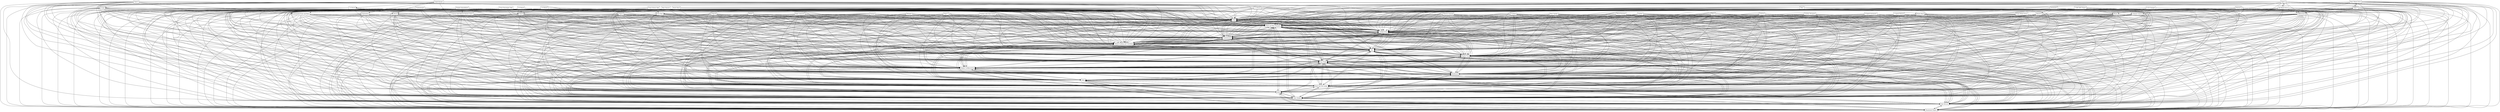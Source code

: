 digraph{
graph [rankdir=TB];
node [shape=box];
edge [arrowhead=normal];
0[label="Front",]
1[label="Petrol",]
2[label="1-6 Petrol",]
3[label="Front Passenger Side",]
4[label="Halogen",]
5[label="Automated Front and Rear",]
6[label="Front Driver Side",]
7[label="Cushion",]
8[label="1-8 Diesel",]
9[label="Differential",]
10[label="Front and Rear Bumpers",]
11[label="Engine Immobilizer",]
12[label="Windshield Wipers",]
13[label="2 DIN MP3 Player",]
14[label="2-0 Diesel",]
15[label="Music",]
16[label="Type A",]
17[label="Side Mirrors",]
18[label="Type D",]
19[label="Glass Holder",]
20[label="Type B",]
21[label="Type C",]
22[label="Body",]
23[label="Rear Wheel Drive",]
24[label="Turbocharger",]
25[label="Rain Sensors",]
26[label="Notch Back",]
27[label="Coupe",]
28[label="Body Coloured",]
29[label="Aspiration",]
30[label="Cushion with Seat Covers",]
31[label="Head and Tail Lamps",]
32[label="Central",]
33[label="Leather Wrapped",]
34[label="Leather",]
35[label="Seats",]
36[label="Black",]
37[label="Dashboard",]
38[label="Engine Configurations",]
39[label="Gear Knob",]
40[label="Front Wheel Drive",]
41[label="Engine Fuel",]
42[label="6 Speed Automatic",]
43[label="Rear",]
44[label="Central with Remote Keyless Entry",]
45[label="Car",]
46[label="Vehicle Locking and Unlocking",]
47[label="Normal",]
48[label="Electric Sunroof",]
49[label="Climate Control",]
50[label="6 CD Changer",]
51[label="Transmission",]
52[label="5 Speed Manual",]
53[label="Manual",]
54[label="Automatic",]
55[label="Configuration",]
56[label="Supercharger",]
57[label="Wood Finished",]
58[label="Electric",]
59[label="Hatch Back",]
60[label="1-4 Petrol",]
61[label="Xenon",]
62[label="Type P",]
63[label="Type Q",]
64[label="All Wheel Drive",]
65[label="Diesel",]
66[label="Rear Spoiler",]
67[label="Arm Rest",]
0->10[label="",]
0->12[label="",]
0->17[label="",]
0->19[label="",]
0->22[label="",]
0->31[label="",]
0->35[label="",]
0->37[label="",]
0->38[label="",]
0->39[label="",]
0->41[label="",]
0->45[label="",]
0->46[label="",]
0->51[label="",]
0->55[label="",]
1->0[label="",]
1->10[label="",]
1->12[label="",]
1->17[label="",]
1->19[label="",]
1->22[label="",]
1->31[label="",]
1->35[label="",]
1->37[label="",]
1->38[label="",]
1->39[label="",]
1->41[label="",]
1->45[label="",]
1->46[label="",]
1->51[label="",]
1->55[label="",]
2->0[label="",]
2->1[label="",]
2->10[label="",]
2->12[label="",]
2->17[label="",]
2->19[label="",]
2->22[label="",]
2->31[label="",]
2->35[label="",]
2->37[label="",]
2->38[label="",]
2->39[label="",]
2->41[label="",]
2->45[label="",]
2->46[label="",]
2->51[label="",]
2->55[label="",]
3->0[label="",]
3->10[label="",]
3->12[label="",]
3->17[label="",]
3->19[label="",]
3->22[label="",]
3->31[label="",]
3->35[label="",]
3->37[label="",]
3->38[label="",]
3->39[label="",]
3->41[label="",]
3->45[label="",]
3->46[label="",]
3->51[label="",]
3->55[label="",]
3->67[label="",]
4->0[label="",]
4->10[label="",]
4->12[label="",]
4->17[label="",]
4->19[label="",]
4->22[label="",]
4->31[label="",]
4->35[label="",]
4->37[label="",]
4->38[label="",]
4->39[label="",]
4->41[label="",]
4->45[label="",]
4->46[label="",]
4->51[label="",]
4->55[label="",]
5->0[label="",]
5->10[label="",]
5->12[label="",]
5->17[label="",]
5->19[label="",]
5->22[label="",]
5->31[label="",]
5->35[label="",]
5->37[label="",]
5->38[label="",]
5->39[label="",]
5->41[label="",]
5->45[label="",]
5->46[label="",]
5->51[label="",]
5->55[label="",]
6->0[label="",]
6->10[label="",]
6->12[label="",]
6->17[label="",]
6->19[label="",]
6->22[label="",]
6->31[label="",]
6->35[label="",]
6->37[label="",]
6->38[label="",]
6->39[label="",]
6->41[label="",]
6->45[label="",]
6->46[label="",]
6->51[label="",]
6->55[label="",]
6->67[label="",]
7->0[label="",]
7->10[label="",]
7->12[label="",]
7->17[label="",]
7->19[label="",]
7->22[label="",]
7->31[label="",]
7->35[label="",]
7->37[label="",]
7->38[label="",]
7->39[label="",]
7->41[label="",]
7->45[label="",]
7->46[label="",]
7->51[label="",]
7->55[label="",]
8->0[label="",]
8->10[label="",]
8->12[label="",]
8->17[label="",]
8->19[label="",]
8->22[label="",]
8->31[label="",]
8->35[label="",]
8->37[label="",]
8->38[label="",]
8->39[label="",]
8->41[label="",]
8->45[label="",]
8->46[label="",]
8->51[label="",]
8->55[label="",]
8->65[label="",]
9->0[label="",]
9->10[label="",]
9->12[label="",]
9->17[label="",]
9->19[label="",]
9->22[label="",]
9->31[label="",]
9->35[label="",]
9->37[label="",]
9->38[label="",]
9->39[label="",]
9->41[label="",]
9->45[label="",]
9->46[label="",]
9->51[label="",]
9->55[label="",]
10->0[label="",]
10->12[label="",]
10->17[label="",]
10->19[label="",]
10->22[label="",]
10->31[label="",]
10->35[label="",]
10->37[label="",]
10->38[label="",]
10->39[label="",]
10->41[label="",]
10->45[label="",]
10->46[label="",]
10->51[label="",]
10->55[label="",]
11->0[label="",]
11->10[label="",]
11->12[label="",]
11->17[label="",]
11->19[label="",]
11->22[label="",]
11->31[label="",]
11->35[label="",]
11->37[label="",]
11->38[label="",]
11->39[label="",]
11->41[label="",]
11->44[label="",]
11->45[label="",]
11->46[label="",]
11->51[label="",]
11->55[label="",]
12->0[label="",]
12->10[label="",]
12->17[label="",]
12->19[label="",]
12->22[label="",]
12->31[label="",]
12->35[label="",]
12->37[label="",]
12->38[label="",]
12->39[label="",]
12->41[label="",]
12->45[label="",]
12->46[label="",]
12->51[label="",]
12->55[label="",]
13->0[label="",]
13->10[label="",]
13->12[label="",]
13->15[label="",]
13->17[label="",]
13->19[label="",]
13->22[label="",]
13->31[label="",]
13->35[label="",]
13->37[label="",]
13->38[label="",]
13->39[label="",]
13->41[label="",]
13->45[label="",]
13->46[label="",]
13->51[label="",]
13->55[label="",]
14->0[label="",]
14->10[label="",]
14->12[label="",]
14->17[label="",]
14->19[label="",]
14->22[label="",]
14->31[label="",]
14->35[label="",]
14->37[label="",]
14->38[label="",]
14->39[label="",]
14->41[label="",]
14->45[label="",]
14->46[label="",]
14->51[label="",]
14->55[label="",]
14->65[label="",]
15->0[label="",]
15->10[label="",]
15->12[label="",]
15->17[label="",]
15->19[label="",]
15->22[label="",]
15->31[label="",]
15->35[label="",]
15->37[label="",]
15->38[label="",]
15->39[label="",]
15->41[label="",]
15->45[label="",]
15->46[label="",]
15->51[label="",]
15->55[label="",]
16->0[label="",]
16->10[label="",]
16->12[label="",]
16->17[label="",]
16->19[label="",]
16->22[label="",]
16->31[label="",]
16->35[label="",]
16->37[label="",]
16->38[label="",]
16->39[label="",]
16->41[label="",]
16->45[label="",]
16->46[label="",]
16->51[label="",]
16->55[label="",]
17->0[label="",]
17->10[label="",]
17->12[label="",]
17->19[label="",]
17->22[label="",]
17->31[label="",]
17->35[label="",]
17->37[label="",]
17->38[label="",]
17->39[label="",]
17->41[label="",]
17->45[label="",]
17->46[label="",]
17->51[label="",]
17->55[label="",]
18->0[label="",]
18->5[label="",]
18->10[label="",]
18->12[label="",]
18->17[label="",]
18->19[label="",]
18->22[label="",]
18->27[label="",]
18->31[label="",]
18->35[label="",]
18->37[label="",]
18->38[label="",]
18->39[label="",]
18->41[label="",]
18->45[label="",]
18->46[label="",]
18->51[label="",]
18->55[label="",]
19->0[label="",]
19->10[label="",]
19->12[label="",]
19->17[label="",]
19->22[label="",]
19->31[label="",]
19->35[label="",]
19->37[label="",]
19->38[label="",]
19->39[label="",]
19->41[label="",]
19->45[label="",]
19->46[label="",]
19->51[label="",]
19->55[label="",]
20->0[label="",]
20->10[label="",]
20->12[label="",]
20->17[label="",]
20->19[label="",]
20->22[label="",]
20->31[label="",]
20->35[label="",]
20->37[label="",]
20->38[label="",]
20->39[label="",]
20->41[label="",]
20->45[label="",]
20->46[label="",]
20->51[label="",]
20->55[label="",]
21->0[label="",]
21->10[label="",]
21->12[label="",]
21->17[label="",]
21->19[label="",]
21->22[label="",]
21->31[label="",]
21->35[label="",]
21->37[label="",]
21->38[label="",]
21->39[label="",]
21->41[label="",]
21->45[label="",]
21->46[label="",]
21->51[label="",]
21->55[label="",]
22->0[label="",]
22->10[label="",]
22->12[label="",]
22->17[label="",]
22->19[label="",]
22->31[label="",]
22->35[label="",]
22->37[label="",]
22->38[label="",]
22->39[label="",]
22->41[label="",]
22->45[label="",]
22->46[label="",]
22->51[label="",]
22->55[label="",]
23->0[label="",]
23->9[label="",]
23->10[label="",]
23->12[label="",]
23->17[label="",]
23->19[label="",]
23->22[label="",]
23->31[label="",]
23->35[label="",]
23->37[label="",]
23->38[label="",]
23->39[label="",]
23->41[label="",]
23->45[label="",]
23->46[label="",]
23->51[label="",]
23->55[label="",]
23->62[label="",]
24->0[label="",]
24->10[label="",]
24->12[label="",]
24->17[label="",]
24->19[label="",]
24->22[label="",]
24->29[label="",]
24->31[label="",]
24->35[label="",]
24->37[label="",]
24->38[label="",]
24->39[label="",]
24->41[label="",]
24->45[label="",]
24->46[label="",]
24->51[label="",]
24->55[label="",]
24->65[label="",]
25->0[label="",]
25->5[label="",]
25->10[label="",]
25->12[label="",]
25->17[label="",]
25->19[label="",]
25->22[label="",]
25->31[label="",]
25->35[label="",]
25->37[label="",]
25->38[label="",]
25->39[label="",]
25->41[label="",]
25->45[label="",]
25->46[label="",]
25->51[label="",]
25->55[label="",]
26->0[label="",]
26->10[label="",]
26->12[label="",]
26->17[label="",]
26->19[label="",]
26->22[label="",]
26->31[label="",]
26->35[label="",]
26->37[label="",]
26->38[label="",]
26->39[label="",]
26->41[label="",]
26->45[label="",]
26->46[label="",]
26->51[label="",]
26->55[label="",]
27->0[label="",]
27->5[label="",]
27->10[label="",]
27->12[label="",]
27->17[label="",]
27->19[label="",]
27->22[label="",]
27->31[label="",]
27->35[label="",]
27->37[label="",]
27->38[label="",]
27->39[label="",]
27->41[label="",]
27->45[label="",]
27->46[label="",]
27->51[label="",]
27->55[label="",]
28->0[label="",]
28->10[label="",]
28->12[label="",]
28->17[label="",]
28->19[label="",]
28->22[label="",]
28->31[label="",]
28->35[label="",]
28->37[label="",]
28->38[label="",]
28->39[label="",]
28->41[label="",]
28->45[label="",]
28->46[label="",]
28->51[label="",]
28->55[label="",]
29->0[label="",]
29->10[label="",]
29->12[label="",]
29->17[label="",]
29->19[label="",]
29->22[label="",]
29->31[label="",]
29->35[label="",]
29->37[label="",]
29->38[label="",]
29->39[label="",]
29->41[label="",]
29->45[label="",]
29->46[label="",]
29->51[label="",]
29->55[label="",]
30->0[label="",]
30->10[label="",]
30->12[label="",]
30->17[label="",]
30->19[label="",]
30->22[label="",]
30->31[label="",]
30->35[label="",]
30->37[label="",]
30->38[label="",]
30->39[label="",]
30->41[label="",]
30->45[label="",]
30->46[label="",]
30->51[label="",]
30->55[label="",]
31->0[label="",]
31->10[label="",]
31->12[label="",]
31->17[label="",]
31->19[label="",]
31->22[label="",]
31->35[label="",]
31->37[label="",]
31->38[label="",]
31->39[label="",]
31->41[label="",]
31->45[label="",]
31->46[label="",]
31->51[label="",]
31->55[label="",]
32->0[label="",]
32->10[label="",]
32->12[label="",]
32->17[label="",]
32->19[label="",]
32->22[label="",]
32->31[label="",]
32->35[label="",]
32->37[label="",]
32->38[label="",]
32->39[label="",]
32->41[label="",]
32->45[label="",]
32->46[label="",]
32->51[label="",]
32->55[label="",]
33->0[label="",]
33->10[label="",]
33->12[label="",]
33->17[label="",]
33->19[label="",]
33->22[label="",]
33->31[label="",]
33->35[label="",]
33->37[label="",]
33->38[label="",]
33->39[label="",]
33->41[label="",]
33->45[label="",]
33->46[label="",]
33->51[label="",]
33->55[label="",]
34->0[label="",]
34->10[label="",]
34->12[label="",]
34->17[label="",]
34->19[label="",]
34->22[label="",]
34->31[label="",]
34->35[label="",]
34->37[label="",]
34->38[label="",]
34->39[label="",]
34->41[label="",]
34->45[label="",]
34->46[label="",]
34->51[label="",]
34->55[label="",]
35->0[label="",]
35->10[label="",]
35->12[label="",]
35->17[label="",]
35->19[label="",]
35->22[label="",]
35->31[label="",]
35->37[label="",]
35->38[label="",]
35->39[label="",]
35->41[label="",]
35->45[label="",]
35->46[label="",]
35->51[label="",]
35->55[label="",]
36->0[label="",]
36->10[label="",]
36->12[label="",]
36->17[label="",]
36->19[label="",]
36->22[label="",]
36->31[label="",]
36->35[label="",]
36->37[label="",]
36->38[label="",]
36->39[label="",]
36->41[label="",]
36->45[label="",]
36->46[label="",]
36->51[label="",]
36->55[label="",]
37->0[label="",]
37->10[label="",]
37->12[label="",]
37->17[label="",]
37->19[label="",]
37->22[label="",]
37->31[label="",]
37->35[label="",]
37->38[label="",]
37->39[label="",]
37->41[label="",]
37->45[label="",]
37->46[label="",]
37->51[label="",]
37->55[label="",]
38->0[label="",]
38->10[label="",]
38->12[label="",]
38->17[label="",]
38->19[label="",]
38->22[label="",]
38->31[label="",]
38->35[label="",]
38->37[label="",]
38->39[label="",]
38->41[label="",]
38->45[label="",]
38->46[label="",]
38->51[label="",]
38->55[label="",]
39->0[label="",]
39->10[label="",]
39->12[label="",]
39->17[label="",]
39->19[label="",]
39->22[label="",]
39->31[label="",]
39->35[label="",]
39->37[label="",]
39->38[label="",]
39->41[label="",]
39->45[label="",]
39->46[label="",]
39->51[label="",]
39->55[label="",]
40->0[label="",]
40->10[label="",]
40->12[label="",]
40->17[label="",]
40->19[label="",]
40->22[label="",]
40->31[label="",]
40->35[label="",]
40->37[label="",]
40->38[label="",]
40->39[label="",]
40->41[label="",]
40->45[label="",]
40->46[label="",]
40->51[label="",]
40->55[label="",]
41->0[label="",]
41->10[label="",]
41->12[label="",]
41->17[label="",]
41->19[label="",]
41->22[label="",]
41->31[label="",]
41->35[label="",]
41->37[label="",]
41->38[label="",]
41->39[label="",]
41->45[label="",]
41->46[label="",]
41->51[label="",]
41->55[label="",]
42->0[label="",]
42->10[label="",]
42->12[label="",]
42->17[label="",]
42->19[label="",]
42->22[label="",]
42->31[label="",]
42->35[label="",]
42->37[label="",]
42->38[label="",]
42->39[label="",]
42->41[label="",]
42->45[label="",]
42->46[label="",]
42->51[label="",]
42->55[label="",]
43->0[label="",]
43->10[label="",]
43->12[label="",]
43->17[label="",]
43->19[label="",]
43->22[label="",]
43->26[label="",]
43->31[label="",]
43->35[label="",]
43->37[label="",]
43->38[label="",]
43->39[label="",]
43->41[label="",]
43->45[label="",]
43->46[label="",]
43->51[label="",]
43->55[label="",]
43->67[label="",]
44->0[label="",]
44->10[label="",]
44->12[label="",]
44->17[label="",]
44->19[label="",]
44->22[label="",]
44->31[label="",]
44->35[label="",]
44->37[label="",]
44->38[label="",]
44->39[label="",]
44->41[label="",]
44->45[label="",]
44->46[label="",]
44->51[label="",]
44->55[label="",]
45->0[label="",]
45->10[label="",]
45->12[label="",]
45->17[label="",]
45->19[label="",]
45->22[label="",]
45->31[label="",]
45->35[label="",]
45->37[label="",]
45->38[label="",]
45->39[label="",]
45->41[label="",]
45->46[label="",]
45->51[label="",]
45->55[label="",]
46->0[label="",]
46->10[label="",]
46->12[label="",]
46->17[label="",]
46->19[label="",]
46->22[label="",]
46->31[label="",]
46->35[label="",]
46->37[label="",]
46->38[label="",]
46->39[label="",]
46->41[label="",]
46->45[label="",]
46->51[label="",]
46->55[label="",]
47->0[label="",]
47->10[label="",]
47->12[label="",]
47->17[label="",]
47->19[label="",]
47->22[label="",]
47->31[label="",]
47->35[label="",]
47->37[label="",]
47->38[label="",]
47->39[label="",]
47->41[label="",]
47->45[label="",]
47->46[label="",]
47->51[label="",]
47->55[label="",]
48->0[label="",]
48->10[label="",]
48->12[label="",]
48->17[label="",]
48->19[label="",]
48->22[label="",]
48->31[label="",]
48->35[label="",]
48->37[label="",]
48->38[label="",]
48->39[label="",]
48->41[label="",]
48->45[label="",]
48->46[label="",]
48->51[label="",]
48->55[label="",]
49->0[label="",]
49->10[label="",]
49->12[label="",]
49->17[label="",]
49->19[label="",]
49->22[label="",]
49->31[label="",]
49->35[label="",]
49->37[label="",]
49->38[label="",]
49->39[label="",]
49->41[label="",]
49->45[label="",]
49->46[label="",]
49->51[label="",]
49->55[label="",]
50->0[label="",]
50->10[label="",]
50->12[label="",]
50->15[label="",]
50->17[label="",]
50->19[label="",]
50->22[label="",]
50->31[label="",]
50->35[label="",]
50->37[label="",]
50->38[label="",]
50->39[label="",]
50->41[label="",]
50->45[label="",]
50->46[label="",]
50->51[label="",]
50->55[label="",]
51->0[label="",]
51->10[label="",]
51->12[label="",]
51->17[label="",]
51->19[label="",]
51->22[label="",]
51->31[label="",]
51->35[label="",]
51->37[label="",]
51->38[label="",]
51->39[label="",]
51->41[label="",]
51->45[label="",]
51->46[label="",]
51->55[label="",]
52->0[label="",]
52->10[label="",]
52->12[label="",]
52->17[label="",]
52->19[label="",]
52->22[label="",]
52->31[label="",]
52->35[label="",]
52->37[label="",]
52->38[label="",]
52->39[label="",]
52->41[label="",]
52->45[label="",]
52->46[label="",]
52->51[label="",]
52->55[label="",]
53->0[label="",]
53->10[label="",]
53->12[label="",]
53->17[label="",]
53->19[label="",]
53->22[label="",]
53->31[label="",]
53->35[label="",]
53->37[label="",]
53->38[label="",]
53->39[label="",]
53->41[label="",]
53->45[label="",]
53->46[label="",]
53->49[label="",]
53->51[label="",]
53->55[label="",]
54->0[label="",]
54->10[label="",]
54->12[label="",]
54->17[label="",]
54->19[label="",]
54->22[label="",]
54->31[label="",]
54->35[label="",]
54->37[label="",]
54->38[label="",]
54->39[label="",]
54->41[label="",]
54->45[label="",]
54->46[label="",]
54->49[label="",]
54->51[label="",]
54->55[label="",]
54->58[label="",]
55->0[label="",]
55->10[label="",]
55->12[label="",]
55->17[label="",]
55->19[label="",]
55->22[label="",]
55->31[label="",]
55->35[label="",]
55->37[label="",]
55->38[label="",]
55->39[label="",]
55->41[label="",]
55->45[label="",]
55->46[label="",]
55->51[label="",]
56->0[label="",]
56->1[label="",]
56->2[label="",]
56->10[label="",]
56->12[label="",]
56->17[label="",]
56->19[label="",]
56->22[label="",]
56->29[label="",]
56->31[label="",]
56->35[label="",]
56->37[label="",]
56->38[label="",]
56->39[label="",]
56->41[label="",]
56->45[label="",]
56->46[label="",]
56->51[label="",]
56->55[label="",]
57->0[label="",]
57->10[label="",]
57->12[label="",]
57->17[label="",]
57->19[label="",]
57->22[label="",]
57->31[label="",]
57->35[label="",]
57->37[label="",]
57->38[label="",]
57->39[label="",]
57->41[label="",]
57->45[label="",]
57->46[label="",]
57->51[label="",]
57->55[label="",]
58->0[label="",]
58->10[label="",]
58->12[label="",]
58->17[label="",]
58->19[label="",]
58->22[label="",]
58->31[label="",]
58->35[label="",]
58->37[label="",]
58->38[label="",]
58->39[label="",]
58->41[label="",]
58->45[label="",]
58->46[label="",]
58->51[label="",]
58->55[label="",]
59->0[label="",]
59->5[label="",]
59->10[label="",]
59->12[label="",]
59->17[label="",]
59->19[label="",]
59->22[label="",]
59->31[label="",]
59->35[label="",]
59->37[label="",]
59->38[label="",]
59->39[label="",]
59->41[label="",]
59->45[label="",]
59->46[label="",]
59->51[label="",]
59->55[label="",]
60->0[label="",]
60->1[label="",]
60->10[label="",]
60->12[label="",]
60->17[label="",]
60->19[label="",]
60->22[label="",]
60->31[label="",]
60->35[label="",]
60->37[label="",]
60->38[label="",]
60->39[label="",]
60->41[label="",]
60->45[label="",]
60->46[label="",]
60->51[label="",]
60->55[label="",]
61->0[label="",]
61->10[label="",]
61->12[label="",]
61->17[label="",]
61->19[label="",]
61->22[label="",]
61->31[label="",]
61->35[label="",]
61->37[label="",]
61->38[label="",]
61->39[label="",]
61->41[label="",]
61->45[label="",]
61->46[label="",]
61->51[label="",]
61->55[label="",]
62->0[label="",]
62->9[label="",]
62->10[label="",]
62->12[label="",]
62->17[label="",]
62->19[label="",]
62->22[label="",]
62->23[label="",]
62->31[label="",]
62->35[label="",]
62->37[label="",]
62->38[label="",]
62->39[label="",]
62->41[label="",]
62->45[label="",]
62->46[label="",]
62->51[label="",]
62->55[label="",]
63->0[label="",]
63->9[label="",]
63->10[label="",]
63->12[label="",]
63->17[label="",]
63->19[label="",]
63->22[label="",]
63->31[label="",]
63->35[label="",]
63->37[label="",]
63->38[label="",]
63->39[label="",]
63->41[label="",]
63->45[label="",]
63->46[label="",]
63->51[label="",]
63->55[label="",]
63->64[label="",]
64->0[label="",]
64->9[label="",]
64->10[label="",]
64->12[label="",]
64->17[label="",]
64->19[label="",]
64->22[label="",]
64->31[label="",]
64->35[label="",]
64->37[label="",]
64->38[label="",]
64->39[label="",]
64->41[label="",]
64->45[label="",]
64->46[label="",]
64->51[label="",]
64->55[label="",]
64->63[label="",]
65->0[label="",]
65->10[label="",]
65->12[label="",]
65->17[label="",]
65->19[label="",]
65->22[label="",]
65->31[label="",]
65->35[label="",]
65->37[label="",]
65->38[label="",]
65->39[label="",]
65->41[label="",]
65->45[label="",]
65->46[label="",]
65->51[label="",]
65->55[label="",]
66->0[label="",]
66->10[label="",]
66->12[label="",]
66->17[label="",]
66->19[label="",]
66->22[label="",]
66->31[label="",]
66->35[label="",]
66->37[label="",]
66->38[label="",]
66->39[label="",]
66->41[label="",]
66->45[label="",]
66->46[label="",]
66->51[label="",]
66->55[label="",]
67->0[label="",]
67->10[label="",]
67->12[label="",]
67->17[label="",]
67->19[label="",]
67->22[label="",]
67->31[label="",]
67->35[label="",]
67->37[label="",]
67->38[label="",]
67->39[label="",]
67->41[label="",]
67->45[label="",]
67->46[label="",]
67->51[label="",]
67->55[label="",]
}
